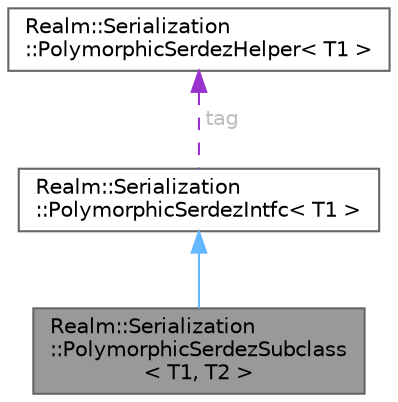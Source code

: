 digraph "Realm::Serialization::PolymorphicSerdezSubclass&lt; T1, T2 &gt;"
{
 // LATEX_PDF_SIZE
  bgcolor="transparent";
  edge [fontname=Helvetica,fontsize=10,labelfontname=Helvetica,labelfontsize=10];
  node [fontname=Helvetica,fontsize=10,shape=box,height=0.2,width=0.4];
  Node1 [id="Node000001",label="Realm::Serialization\l::PolymorphicSerdezSubclass\l\< T1, T2 \>",height=0.2,width=0.4,color="gray40", fillcolor="grey60", style="filled", fontcolor="black",tooltip=" "];
  Node2 -> Node1 [id="edge1_Node000001_Node000002",dir="back",color="steelblue1",style="solid",tooltip=" "];
  Node2 [id="Node000002",label="Realm::Serialization\l::PolymorphicSerdezIntfc\< T1 \>",height=0.2,width=0.4,color="gray40", fillcolor="white", style="filled",URL="$classRealm_1_1Serialization_1_1PolymorphicSerdezIntfc.html",tooltip=" "];
  Node3 -> Node2 [id="edge2_Node000002_Node000003",dir="back",color="darkorchid3",style="dashed",tooltip=" ",label=" tag",fontcolor="grey" ];
  Node3 [id="Node000003",label="Realm::Serialization\l::PolymorphicSerdezHelper\< T1 \>",height=0.2,width=0.4,color="gray40", fillcolor="white", style="filled",URL="$classRealm_1_1Serialization_1_1PolymorphicSerdezHelper.html",tooltip=" "];
}
